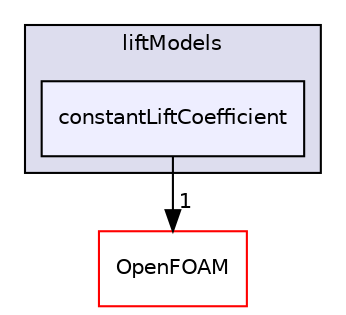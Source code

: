 digraph "src/phaseSystemModels/reactingEulerFoam/interfacialModels/liftModels/constantLiftCoefficient" {
  bgcolor=transparent;
  compound=true
  node [ fontsize="10", fontname="Helvetica"];
  edge [ labelfontsize="10", labelfontname="Helvetica"];
  subgraph clusterdir_c3ea6067216d306d4d27f65106c10f54 {
    graph [ bgcolor="#ddddee", pencolor="black", label="liftModels" fontname="Helvetica", fontsize="10", URL="dir_c3ea6067216d306d4d27f65106c10f54.html"]
  dir_1a999f72b5499fe4f7391ce4176f6c01 [shape=box, label="constantLiftCoefficient", style="filled", fillcolor="#eeeeff", pencolor="black", URL="dir_1a999f72b5499fe4f7391ce4176f6c01.html"];
  }
  dir_c5473ff19b20e6ec4dfe5c310b3778a8 [shape=box label="OpenFOAM" color="red" URL="dir_c5473ff19b20e6ec4dfe5c310b3778a8.html"];
  dir_1a999f72b5499fe4f7391ce4176f6c01->dir_c5473ff19b20e6ec4dfe5c310b3778a8 [headlabel="1", labeldistance=1.5 headhref="dir_003129_002151.html"];
}
